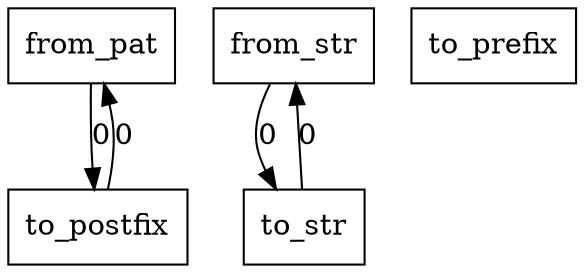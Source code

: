 digraph {
    graph [rankdir=TB
          ,bgcolor=transparent];
    node [shape=box
         ,fillcolor=white
         ,style=filled];
    0 [label=<from_pat>];
    1 [label=<from_str>];
    2 [label=<to_str>];
    3 [label=<to_prefix>];
    4 [label=<to_postfix>];
    0 -> 4 [label=0];
    1 -> 2 [label=0];
    2 -> 1 [label=0];
    4 -> 0 [label=0];
}